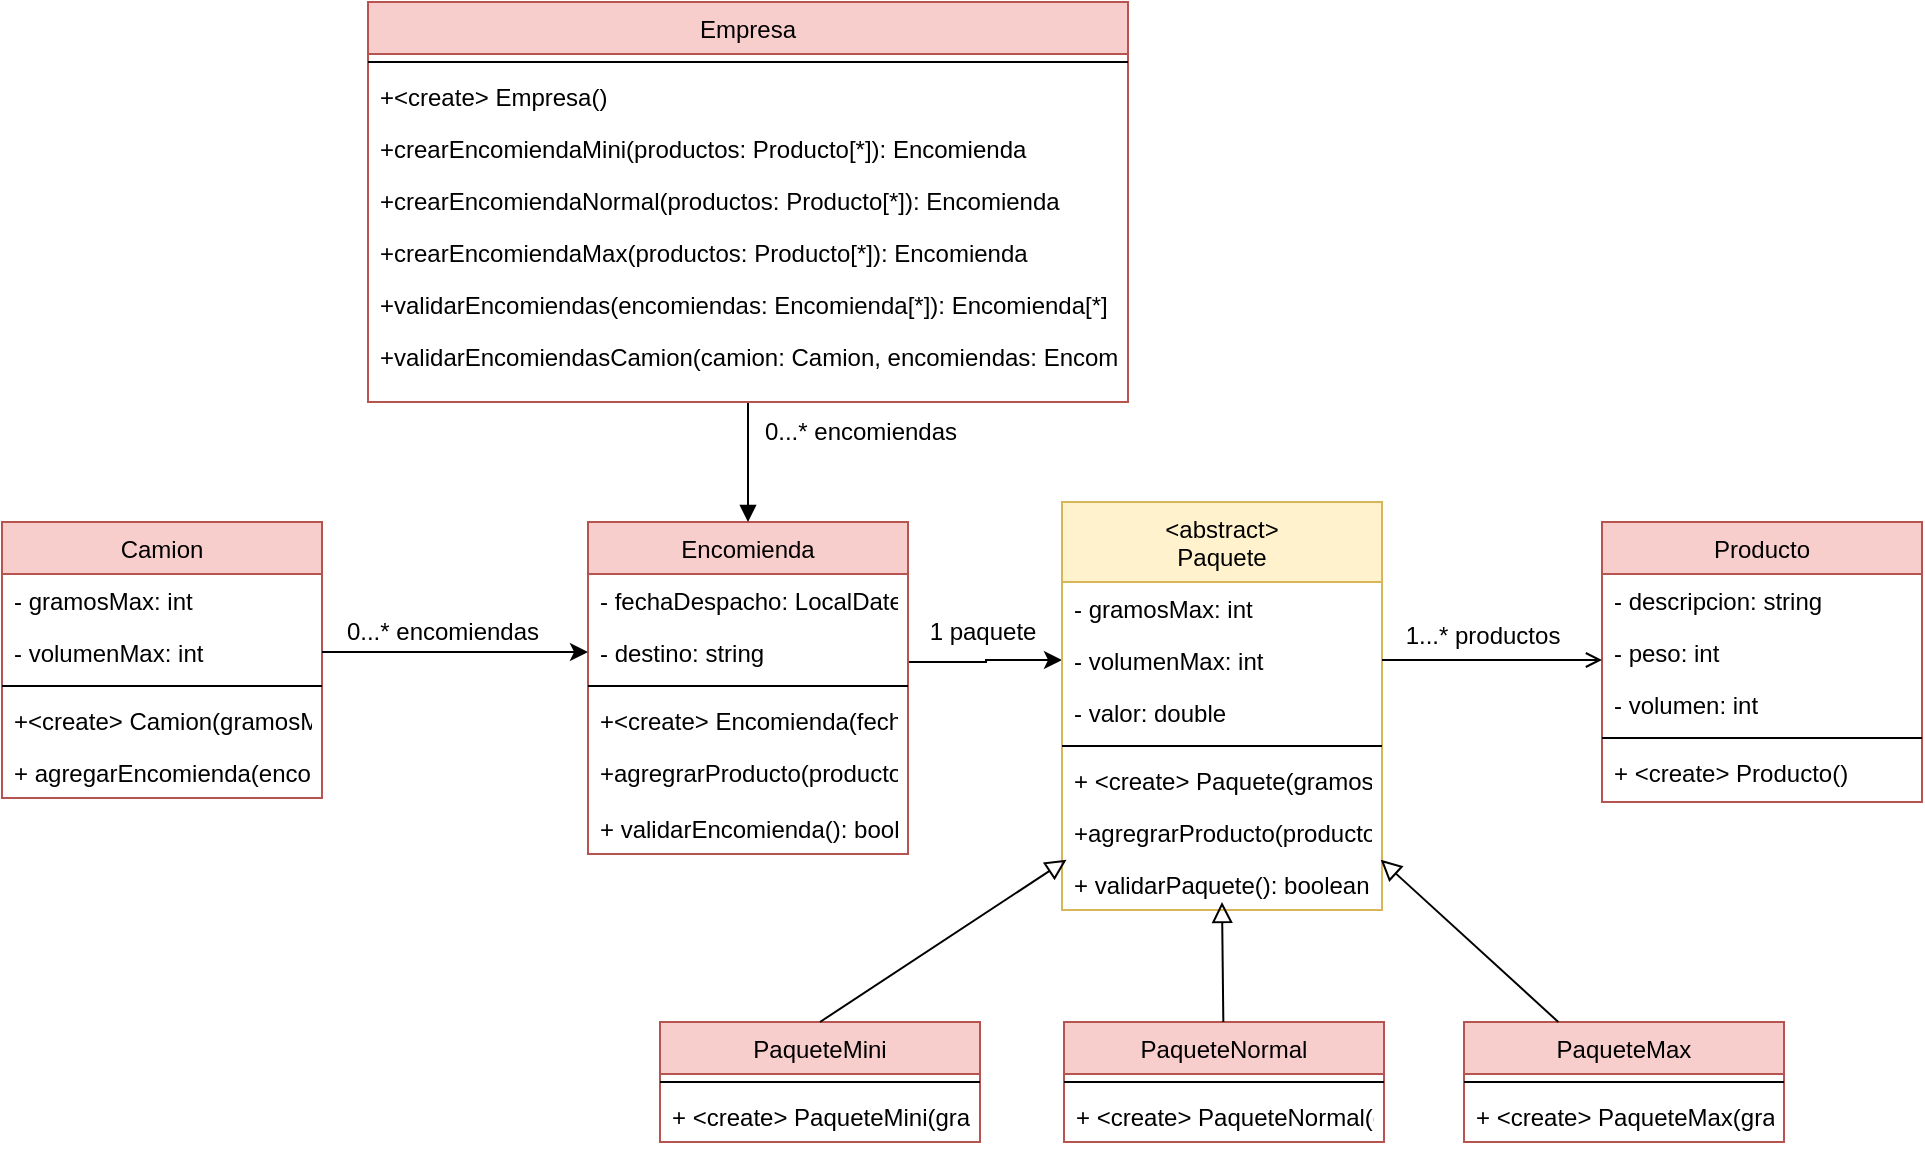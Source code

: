 <mxfile version="24.6.5" type="device">
  <diagram name="Página-1" id="n6-sVwAWyf8gHnhXfX__">
    <mxGraphModel dx="2220" dy="-315" grid="1" gridSize="10" guides="1" tooltips="1" connect="1" arrows="1" fold="1" page="1" pageScale="1" pageWidth="827" pageHeight="1169" math="0" shadow="0">
      <root>
        <mxCell id="0" />
        <mxCell id="1" parent="0" />
        <mxCell id="rtKth9LY5wfFraGsRjfr-29" style="edgeStyle=orthogonalEdgeStyle;rounded=0;orthogonalLoop=1;jettySize=auto;html=1;entryX=0;entryY=0.5;entryDx=0;entryDy=0;" parent="1" source="rtKth9LY5wfFraGsRjfr-30" target="rtKth9LY5wfFraGsRjfr-39" edge="1">
          <mxGeometry relative="1" as="geometry">
            <Array as="points">
              <mxPoint x="402" y="1640" />
              <mxPoint x="402" y="1639" />
            </Array>
          </mxGeometry>
        </mxCell>
        <mxCell id="rtKth9LY5wfFraGsRjfr-30" value="Encomienda" style="swimlane;fontStyle=0;align=center;verticalAlign=top;childLayout=stackLayout;horizontal=1;startSize=26;horizontalStack=0;resizeParent=1;resizeLast=0;collapsible=1;marginBottom=0;rounded=0;shadow=0;strokeWidth=1;fillColor=#f8cecc;strokeColor=#b85450;" parent="1" vertex="1">
          <mxGeometry x="203" y="1570" width="160" height="166" as="geometry">
            <mxRectangle x="230" y="140" width="160" height="26" as="alternateBounds" />
          </mxGeometry>
        </mxCell>
        <mxCell id="rtKth9LY5wfFraGsRjfr-31" value="- fechaDespacho: LocalDate" style="text;align=left;verticalAlign=top;spacingLeft=4;spacingRight=4;overflow=hidden;rotatable=0;points=[[0,0.5],[1,0.5]];portConstraint=eastwest;" parent="rtKth9LY5wfFraGsRjfr-30" vertex="1">
          <mxGeometry y="26" width="160" height="26" as="geometry" />
        </mxCell>
        <mxCell id="rtKth9LY5wfFraGsRjfr-32" value="- destino: string" style="text;align=left;verticalAlign=top;spacingLeft=4;spacingRight=4;overflow=hidden;rotatable=0;points=[[0,0.5],[1,0.5]];portConstraint=eastwest;rounded=0;shadow=0;html=0;" parent="rtKth9LY5wfFraGsRjfr-30" vertex="1">
          <mxGeometry y="52" width="160" height="26" as="geometry" />
        </mxCell>
        <mxCell id="rtKth9LY5wfFraGsRjfr-34" value="" style="line;html=1;strokeWidth=1;align=left;verticalAlign=middle;spacingTop=-1;spacingLeft=3;spacingRight=3;rotatable=0;labelPosition=right;points=[];portConstraint=eastwest;" parent="rtKth9LY5wfFraGsRjfr-30" vertex="1">
          <mxGeometry y="78" width="160" height="8" as="geometry" />
        </mxCell>
        <mxCell id="rtKth9LY5wfFraGsRjfr-35" value="+&lt;create&gt; Encomienda(fechaDespacho: LocalDate, destino: String, productos: Producto[*])" style="text;align=left;verticalAlign=top;spacingLeft=4;spacingRight=4;overflow=hidden;rotatable=0;points=[[0,0.5],[1,0.5]];portConstraint=eastwest;" parent="rtKth9LY5wfFraGsRjfr-30" vertex="1">
          <mxGeometry y="86" width="160" height="26" as="geometry" />
        </mxCell>
        <mxCell id="5TLdaSGY868HIJ9pFggf-6" value="+agregrarProducto(producto: Producto)" style="text;align=left;verticalAlign=top;spacingLeft=4;spacingRight=4;overflow=hidden;rotatable=0;points=[[0,0.5],[1,0.5]];portConstraint=eastwest;" vertex="1" parent="rtKth9LY5wfFraGsRjfr-30">
          <mxGeometry y="112" width="160" height="28" as="geometry" />
        </mxCell>
        <mxCell id="5TLdaSGY868HIJ9pFggf-5" value="+ validarEncomienda(): boolean" style="text;align=left;verticalAlign=top;spacingLeft=4;spacingRight=4;overflow=hidden;rotatable=0;points=[[0,0.5],[1,0.5]];portConstraint=eastwest;" vertex="1" parent="rtKth9LY5wfFraGsRjfr-30">
          <mxGeometry y="140" width="160" height="26" as="geometry" />
        </mxCell>
        <mxCell id="rtKth9LY5wfFraGsRjfr-36" style="edgeStyle=orthogonalEdgeStyle;rounded=0;orthogonalLoop=1;jettySize=auto;html=1;entryX=0.5;entryY=1;entryDx=0;entryDy=0;endArrow=none;endFill=0;startArrow=block;startFill=1;exitX=0.5;exitY=0;exitDx=0;exitDy=0;" parent="1" source="rtKth9LY5wfFraGsRjfr-30" target="rtKth9LY5wfFraGsRjfr-70" edge="1">
          <mxGeometry relative="1" as="geometry">
            <mxPoint x="443" y="1500" as="sourcePoint" />
          </mxGeometry>
        </mxCell>
        <mxCell id="rtKth9LY5wfFraGsRjfr-37" value="&lt;abstract&gt;&#xa;Paquete" style="swimlane;fontStyle=0;align=center;verticalAlign=top;childLayout=stackLayout;horizontal=1;startSize=40;horizontalStack=0;resizeParent=1;resizeLast=0;collapsible=1;marginBottom=0;rounded=0;shadow=0;strokeWidth=1;fillColor=#fff2cc;strokeColor=#d6b656;" parent="1" vertex="1">
          <mxGeometry x="440" y="1560" width="160" height="204" as="geometry">
            <mxRectangle x="120" y="360" width="160" height="40" as="alternateBounds" />
          </mxGeometry>
        </mxCell>
        <mxCell id="rtKth9LY5wfFraGsRjfr-38" value="- gramosMax: int" style="text;align=left;verticalAlign=top;spacingLeft=4;spacingRight=4;overflow=hidden;rotatable=0;points=[[0,0.5],[1,0.5]];portConstraint=eastwest;" parent="rtKth9LY5wfFraGsRjfr-37" vertex="1">
          <mxGeometry y="40" width="160" height="26" as="geometry" />
        </mxCell>
        <mxCell id="rtKth9LY5wfFraGsRjfr-39" value="- volumenMax: int" style="text;align=left;verticalAlign=top;spacingLeft=4;spacingRight=4;overflow=hidden;rotatable=0;points=[[0,0.5],[1,0.5]];portConstraint=eastwest;rounded=0;shadow=0;html=0;" parent="rtKth9LY5wfFraGsRjfr-37" vertex="1">
          <mxGeometry y="66" width="160" height="26" as="geometry" />
        </mxCell>
        <mxCell id="rtKth9LY5wfFraGsRjfr-40" value="- valor: double" style="text;align=left;verticalAlign=top;spacingLeft=4;spacingRight=4;overflow=hidden;rotatable=0;points=[[0,0.5],[1,0.5]];portConstraint=eastwest;rounded=0;shadow=0;html=0;" parent="rtKth9LY5wfFraGsRjfr-37" vertex="1">
          <mxGeometry y="92" width="160" height="26" as="geometry" />
        </mxCell>
        <mxCell id="rtKth9LY5wfFraGsRjfr-41" value="" style="line;html=1;strokeWidth=1;align=left;verticalAlign=middle;spacingTop=-1;spacingLeft=3;spacingRight=3;rotatable=0;labelPosition=right;points=[];portConstraint=eastwest;" parent="rtKth9LY5wfFraGsRjfr-37" vertex="1">
          <mxGeometry y="118" width="160" height="8" as="geometry" />
        </mxCell>
        <mxCell id="rtKth9LY5wfFraGsRjfr-42" value="+ &lt;create&gt; Paquete(gramosMax: int, volumenMax: int, valor: double, productos: Producto[*])" style="text;align=left;verticalAlign=top;spacingLeft=4;spacingRight=4;overflow=hidden;rotatable=0;points=[[0,0.5],[1,0.5]];portConstraint=eastwest;fontStyle=0" parent="rtKth9LY5wfFraGsRjfr-37" vertex="1">
          <mxGeometry y="126" width="160" height="26" as="geometry" />
        </mxCell>
        <mxCell id="rtKth9LY5wfFraGsRjfr-43" value="+agregrarProducto(producto: Producto)" style="text;align=left;verticalAlign=top;spacingLeft=4;spacingRight=4;overflow=hidden;rotatable=0;points=[[0,0.5],[1,0.5]];portConstraint=eastwest;" parent="rtKth9LY5wfFraGsRjfr-37" vertex="1">
          <mxGeometry y="152" width="160" height="26" as="geometry" />
        </mxCell>
        <mxCell id="5TLdaSGY868HIJ9pFggf-7" value="+ validarPaquete(): boolean" style="text;align=left;verticalAlign=top;spacingLeft=4;spacingRight=4;overflow=hidden;rotatable=0;points=[[0,0.5],[1,0.5]];portConstraint=eastwest;" vertex="1" parent="rtKth9LY5wfFraGsRjfr-37">
          <mxGeometry y="178" width="160" height="26" as="geometry" />
        </mxCell>
        <mxCell id="rtKth9LY5wfFraGsRjfr-44" value="PaqueteMini" style="swimlane;fontStyle=0;align=center;verticalAlign=top;childLayout=stackLayout;horizontal=1;startSize=26;horizontalStack=0;resizeParent=1;resizeLast=0;collapsible=1;marginBottom=0;rounded=0;shadow=0;strokeWidth=1;fillColor=#f8cecc;strokeColor=#b85450;" parent="1" vertex="1">
          <mxGeometry x="239" y="1820" width="160" height="60" as="geometry">
            <mxRectangle x="340" y="380" width="170" height="26" as="alternateBounds" />
          </mxGeometry>
        </mxCell>
        <mxCell id="rtKth9LY5wfFraGsRjfr-45" value="" style="line;html=1;strokeWidth=1;align=left;verticalAlign=middle;spacingTop=-1;spacingLeft=3;spacingRight=3;rotatable=0;labelPosition=right;points=[];portConstraint=eastwest;" parent="rtKth9LY5wfFraGsRjfr-44" vertex="1">
          <mxGeometry y="26" width="160" height="8" as="geometry" />
        </mxCell>
        <mxCell id="5TLdaSGY868HIJ9pFggf-1" value="+ &lt;create&gt; PaqueteMini(gramosMax: int, volumenMax: int, valor: double, productos: Producto[*])" style="text;align=left;verticalAlign=top;spacingLeft=4;spacingRight=4;overflow=hidden;rotatable=0;points=[[0,0.5],[1,0.5]];portConstraint=eastwest;fontStyle=0" vertex="1" parent="rtKth9LY5wfFraGsRjfr-44">
          <mxGeometry y="34" width="160" height="26" as="geometry" />
        </mxCell>
        <mxCell id="rtKth9LY5wfFraGsRjfr-47" value="Producto" style="swimlane;fontStyle=0;align=center;verticalAlign=top;childLayout=stackLayout;horizontal=1;startSize=26;horizontalStack=0;resizeParent=1;resizeLast=0;collapsible=1;marginBottom=0;rounded=0;shadow=0;strokeWidth=1;fillColor=#f8cecc;strokeColor=#b85450;" parent="1" vertex="1">
          <mxGeometry x="710" y="1570" width="160" height="140" as="geometry">
            <mxRectangle x="550" y="140" width="160" height="26" as="alternateBounds" />
          </mxGeometry>
        </mxCell>
        <mxCell id="rtKth9LY5wfFraGsRjfr-48" value="- descripcion: string" style="text;align=left;verticalAlign=top;spacingLeft=4;spacingRight=4;overflow=hidden;rotatable=0;points=[[0,0.5],[1,0.5]];portConstraint=eastwest;" parent="rtKth9LY5wfFraGsRjfr-47" vertex="1">
          <mxGeometry y="26" width="160" height="26" as="geometry" />
        </mxCell>
        <mxCell id="rtKth9LY5wfFraGsRjfr-49" value="- peso: int" style="text;align=left;verticalAlign=top;spacingLeft=4;spacingRight=4;overflow=hidden;rotatable=0;points=[[0,0.5],[1,0.5]];portConstraint=eastwest;rounded=0;shadow=0;html=0;" parent="rtKth9LY5wfFraGsRjfr-47" vertex="1">
          <mxGeometry y="52" width="160" height="26" as="geometry" />
        </mxCell>
        <mxCell id="rtKth9LY5wfFraGsRjfr-50" value="- volumen: int" style="text;align=left;verticalAlign=top;spacingLeft=4;spacingRight=4;overflow=hidden;rotatable=0;points=[[0,0.5],[1,0.5]];portConstraint=eastwest;rounded=0;shadow=0;html=0;" parent="rtKth9LY5wfFraGsRjfr-47" vertex="1">
          <mxGeometry y="78" width="160" height="26" as="geometry" />
        </mxCell>
        <mxCell id="rtKth9LY5wfFraGsRjfr-51" value="" style="line;html=1;strokeWidth=1;align=left;verticalAlign=middle;spacingTop=-1;spacingLeft=3;spacingRight=3;rotatable=0;labelPosition=right;points=[];portConstraint=eastwest;" parent="rtKth9LY5wfFraGsRjfr-47" vertex="1">
          <mxGeometry y="104" width="160" height="8" as="geometry" />
        </mxCell>
        <mxCell id="rtKth9LY5wfFraGsRjfr-52" value="+ &lt;create&gt; Producto()" style="text;align=left;verticalAlign=top;spacingLeft=4;spacingRight=4;overflow=hidden;rotatable=0;points=[[0,0.5],[1,0.5]];portConstraint=eastwest;" parent="rtKth9LY5wfFraGsRjfr-47" vertex="1">
          <mxGeometry y="112" width="160" height="26" as="geometry" />
        </mxCell>
        <mxCell id="rtKth9LY5wfFraGsRjfr-54" value="" style="endArrow=open;shadow=0;strokeWidth=1;rounded=0;curved=0;endFill=1;edgeStyle=elbowEdgeStyle;elbow=vertical;exitX=1;exitY=0.5;exitDx=0;exitDy=0;" parent="1" source="rtKth9LY5wfFraGsRjfr-39" target="rtKth9LY5wfFraGsRjfr-47" edge="1">
          <mxGeometry x="0.5" y="41" relative="1" as="geometry">
            <mxPoint x="713" y="1632" as="sourcePoint" />
            <mxPoint x="873" y="1632" as="targetPoint" />
            <mxPoint x="-40" y="32" as="offset" />
          </mxGeometry>
        </mxCell>
        <mxCell id="rtKth9LY5wfFraGsRjfr-56" value="PaqueteMax" style="swimlane;fontStyle=0;align=center;verticalAlign=top;childLayout=stackLayout;horizontal=1;startSize=26;horizontalStack=0;resizeParent=1;resizeLast=0;collapsible=1;marginBottom=0;rounded=0;shadow=0;strokeWidth=1;fillColor=#f8cecc;strokeColor=#b85450;" parent="1" vertex="1">
          <mxGeometry x="641" y="1820" width="160" height="60" as="geometry">
            <mxRectangle x="340" y="380" width="170" height="26" as="alternateBounds" />
          </mxGeometry>
        </mxCell>
        <mxCell id="rtKth9LY5wfFraGsRjfr-57" value="" style="line;html=1;strokeWidth=1;align=left;verticalAlign=middle;spacingTop=-1;spacingLeft=3;spacingRight=3;rotatable=0;labelPosition=right;points=[];portConstraint=eastwest;" parent="rtKth9LY5wfFraGsRjfr-56" vertex="1">
          <mxGeometry y="26" width="160" height="8" as="geometry" />
        </mxCell>
        <mxCell id="5TLdaSGY868HIJ9pFggf-3" value="+ &lt;create&gt; PaqueteMax(gramosMax: int, volumenMax: int, valor: double, productos: Producto[*])" style="text;align=left;verticalAlign=top;spacingLeft=4;spacingRight=4;overflow=hidden;rotatable=0;points=[[0,0.5],[1,0.5]];portConstraint=eastwest;fontStyle=0" vertex="1" parent="rtKth9LY5wfFraGsRjfr-56">
          <mxGeometry y="34" width="160" height="26" as="geometry" />
        </mxCell>
        <mxCell id="rtKth9LY5wfFraGsRjfr-60" value="PaqueteNormal" style="swimlane;fontStyle=0;align=center;verticalAlign=top;childLayout=stackLayout;horizontal=1;startSize=26;horizontalStack=0;resizeParent=1;resizeLast=0;collapsible=1;marginBottom=0;rounded=0;shadow=0;strokeWidth=1;fillColor=#f8cecc;strokeColor=#b85450;" parent="1" vertex="1">
          <mxGeometry x="441" y="1820" width="160" height="60" as="geometry">
            <mxRectangle x="340" y="380" width="170" height="26" as="alternateBounds" />
          </mxGeometry>
        </mxCell>
        <mxCell id="rtKth9LY5wfFraGsRjfr-61" value="" style="line;html=1;strokeWidth=1;align=left;verticalAlign=middle;spacingTop=-1;spacingLeft=3;spacingRight=3;rotatable=0;labelPosition=right;points=[];portConstraint=eastwest;" parent="rtKth9LY5wfFraGsRjfr-60" vertex="1">
          <mxGeometry y="26" width="160" height="8" as="geometry" />
        </mxCell>
        <mxCell id="5TLdaSGY868HIJ9pFggf-2" value="+ &lt;create&gt; PaqueteNormal(gramosMax: int, volumenMax: int, valor: double, productos: Producto[*])" style="text;align=left;verticalAlign=top;spacingLeft=4;spacingRight=4;overflow=hidden;rotatable=0;points=[[0,0.5],[1,0.5]];portConstraint=eastwest;fontStyle=0" vertex="1" parent="rtKth9LY5wfFraGsRjfr-60">
          <mxGeometry y="34" width="160" height="26" as="geometry" />
        </mxCell>
        <mxCell id="rtKth9LY5wfFraGsRjfr-63" value="Camion" style="swimlane;fontStyle=0;align=center;verticalAlign=top;childLayout=stackLayout;horizontal=1;startSize=26;horizontalStack=0;resizeParent=1;resizeLast=0;collapsible=1;marginBottom=0;rounded=0;shadow=0;strokeWidth=1;fillColor=#f8cecc;strokeColor=#b85450;" parent="1" vertex="1">
          <mxGeometry x="-90" y="1570" width="160" height="138" as="geometry">
            <mxRectangle x="230" y="140" width="160" height="26" as="alternateBounds" />
          </mxGeometry>
        </mxCell>
        <mxCell id="rtKth9LY5wfFraGsRjfr-64" value="- gramosMax: int" style="text;align=left;verticalAlign=top;spacingLeft=4;spacingRight=4;overflow=hidden;rotatable=0;points=[[0,0.5],[1,0.5]];portConstraint=eastwest;" parent="rtKth9LY5wfFraGsRjfr-63" vertex="1">
          <mxGeometry y="26" width="160" height="26" as="geometry" />
        </mxCell>
        <mxCell id="rtKth9LY5wfFraGsRjfr-65" value="- volumenMax: int" style="text;align=left;verticalAlign=top;spacingLeft=4;spacingRight=4;overflow=hidden;rotatable=0;points=[[0,0.5],[1,0.5]];portConstraint=eastwest;rounded=0;shadow=0;html=0;" parent="rtKth9LY5wfFraGsRjfr-63" vertex="1">
          <mxGeometry y="52" width="160" height="26" as="geometry" />
        </mxCell>
        <mxCell id="rtKth9LY5wfFraGsRjfr-67" value="" style="line;html=1;strokeWidth=1;align=left;verticalAlign=middle;spacingTop=-1;spacingLeft=3;spacingRight=3;rotatable=0;labelPosition=right;points=[];portConstraint=eastwest;" parent="rtKth9LY5wfFraGsRjfr-63" vertex="1">
          <mxGeometry y="78" width="160" height="8" as="geometry" />
        </mxCell>
        <mxCell id="rtKth9LY5wfFraGsRjfr-68" value="+&lt;create&gt; Camion(gramosMax: int, volumenMax: int, encomiendas: Encomienda[*])" style="text;align=left;verticalAlign=top;spacingLeft=4;spacingRight=4;overflow=hidden;rotatable=0;points=[[0,0.5],[1,0.5]];portConstraint=eastwest;" parent="rtKth9LY5wfFraGsRjfr-63" vertex="1">
          <mxGeometry y="86" width="160" height="26" as="geometry" />
        </mxCell>
        <mxCell id="5TLdaSGY868HIJ9pFggf-4" value="+ agregarEncomienda(encomienda: Encomienda)" style="text;align=left;verticalAlign=top;spacingLeft=4;spacingRight=4;overflow=hidden;rotatable=0;points=[[0,0.5],[1,0.5]];portConstraint=eastwest;" vertex="1" parent="rtKth9LY5wfFraGsRjfr-63">
          <mxGeometry y="112" width="160" height="26" as="geometry" />
        </mxCell>
        <mxCell id="rtKth9LY5wfFraGsRjfr-69" style="edgeStyle=orthogonalEdgeStyle;rounded=0;orthogonalLoop=1;jettySize=auto;html=1;exitX=1;exitY=0.5;exitDx=0;exitDy=0;entryX=0;entryY=0.5;entryDx=0;entryDy=0;" parent="1" source="rtKth9LY5wfFraGsRjfr-65" target="rtKth9LY5wfFraGsRjfr-32" edge="1">
          <mxGeometry relative="1" as="geometry" />
        </mxCell>
        <mxCell id="rtKth9LY5wfFraGsRjfr-70" value="Empresa" style="swimlane;fontStyle=0;align=center;verticalAlign=top;childLayout=stackLayout;horizontal=1;startSize=26;horizontalStack=0;resizeParent=1;resizeLast=0;collapsible=1;marginBottom=0;rounded=0;shadow=0;strokeWidth=1;fillColor=#f8cecc;strokeColor=#b85450;" parent="1" vertex="1">
          <mxGeometry x="93" y="1310" width="380" height="200" as="geometry">
            <mxRectangle x="230" y="140" width="160" height="26" as="alternateBounds" />
          </mxGeometry>
        </mxCell>
        <mxCell id="rtKth9LY5wfFraGsRjfr-72" value="" style="line;html=1;strokeWidth=1;align=left;verticalAlign=middle;spacingTop=-1;spacingLeft=3;spacingRight=3;rotatable=0;labelPosition=right;points=[];portConstraint=eastwest;" parent="rtKth9LY5wfFraGsRjfr-70" vertex="1">
          <mxGeometry y="26" width="380" height="8" as="geometry" />
        </mxCell>
        <mxCell id="rtKth9LY5wfFraGsRjfr-73" value="+&lt;create&gt; Empresa()" style="text;align=left;verticalAlign=top;spacingLeft=4;spacingRight=4;overflow=hidden;rotatable=0;points=[[0,0.5],[1,0.5]];portConstraint=eastwest;" parent="rtKth9LY5wfFraGsRjfr-70" vertex="1">
          <mxGeometry y="34" width="380" height="26" as="geometry" />
        </mxCell>
        <mxCell id="rtKth9LY5wfFraGsRjfr-74" value="+crearEncomiendaMini(productos: Producto[*]): Encomienda" style="text;align=left;verticalAlign=top;spacingLeft=4;spacingRight=4;overflow=hidden;rotatable=0;points=[[0,0.5],[1,0.5]];portConstraint=eastwest;" parent="rtKth9LY5wfFraGsRjfr-70" vertex="1">
          <mxGeometry y="60" width="380" height="26" as="geometry" />
        </mxCell>
        <mxCell id="rtKth9LY5wfFraGsRjfr-75" value="+crearEncomiendaNormal(productos: Producto[*]): Encomienda" style="text;align=left;verticalAlign=top;spacingLeft=4;spacingRight=4;overflow=hidden;rotatable=0;points=[[0,0.5],[1,0.5]];portConstraint=eastwest;" parent="rtKth9LY5wfFraGsRjfr-70" vertex="1">
          <mxGeometry y="86" width="380" height="26" as="geometry" />
        </mxCell>
        <mxCell id="rtKth9LY5wfFraGsRjfr-76" value="+crearEncomiendaMax(productos: Producto[*]): Encomienda" style="text;align=left;verticalAlign=top;spacingLeft=4;spacingRight=4;overflow=hidden;rotatable=0;points=[[0,0.5],[1,0.5]];portConstraint=eastwest;" parent="rtKth9LY5wfFraGsRjfr-70" vertex="1">
          <mxGeometry y="112" width="380" height="26" as="geometry" />
        </mxCell>
        <mxCell id="rtKth9LY5wfFraGsRjfr-77" value="+validarEncomiendas(encomiendas: Encomienda[*]): Encomienda[*]" style="text;align=left;verticalAlign=top;spacingLeft=4;spacingRight=4;overflow=hidden;rotatable=0;points=[[0,0.5],[1,0.5]];portConstraint=eastwest;" parent="rtKth9LY5wfFraGsRjfr-70" vertex="1">
          <mxGeometry y="138" width="380" height="26" as="geometry" />
        </mxCell>
        <mxCell id="rtKth9LY5wfFraGsRjfr-78" value="+validarEncomiendasCamion(camion: Camion, encomiendas: Encomienda[*]): Encomienda[*]" style="text;align=left;verticalAlign=top;spacingLeft=4;spacingRight=4;overflow=hidden;rotatable=0;points=[[0,0.5],[1,0.5]];portConstraint=eastwest;" parent="rtKth9LY5wfFraGsRjfr-70" vertex="1">
          <mxGeometry y="164" width="380" height="30" as="geometry" />
        </mxCell>
        <mxCell id="rtKth9LY5wfFraGsRjfr-81" value="1 paquete" style="text;html=1;align=center;verticalAlign=middle;resizable=0;points=[];autosize=1;strokeColor=none;fillColor=none;" parent="1" vertex="1">
          <mxGeometry x="360" y="1610" width="80" height="30" as="geometry" />
        </mxCell>
        <mxCell id="rtKth9LY5wfFraGsRjfr-82" value="0...* encomiendas" style="text;html=1;align=center;verticalAlign=middle;resizable=0;points=[];autosize=1;strokeColor=none;fillColor=none;" parent="1" vertex="1">
          <mxGeometry x="279" y="1510" width="120" height="30" as="geometry" />
        </mxCell>
        <mxCell id="rtKth9LY5wfFraGsRjfr-83" value="0...* encomiendas" style="text;html=1;align=center;verticalAlign=middle;resizable=0;points=[];autosize=1;strokeColor=none;fillColor=none;" parent="1" vertex="1">
          <mxGeometry x="70" y="1610" width="120" height="30" as="geometry" />
        </mxCell>
        <mxCell id="2uwaVK6WWcgPKV3dvLT3-1" style="edgeStyle=none;curved=1;rounded=0;orthogonalLoop=1;jettySize=auto;html=1;exitX=0.5;exitY=0;exitDx=0;exitDy=0;entryX=0.014;entryY=1.033;entryDx=0;entryDy=0;entryPerimeter=0;fontSize=12;startSize=8;endSize=8;endArrow=block;endFill=0;" parent="1" source="rtKth9LY5wfFraGsRjfr-44" target="rtKth9LY5wfFraGsRjfr-43" edge="1">
          <mxGeometry relative="1" as="geometry" />
        </mxCell>
        <mxCell id="2uwaVK6WWcgPKV3dvLT3-2" style="edgeStyle=none;curved=1;rounded=0;orthogonalLoop=1;jettySize=auto;html=1;fontSize=12;startSize=8;endSize=8;endArrow=block;endFill=0;" parent="1" source="rtKth9LY5wfFraGsRjfr-60" edge="1">
          <mxGeometry relative="1" as="geometry">
            <mxPoint x="520" y="1760" as="targetPoint" />
          </mxGeometry>
        </mxCell>
        <mxCell id="2uwaVK6WWcgPKV3dvLT3-3" style="edgeStyle=none;curved=1;rounded=0;orthogonalLoop=1;jettySize=auto;html=1;entryX=0.996;entryY=1.033;entryDx=0;entryDy=0;entryPerimeter=0;fontSize=12;startSize=8;endSize=8;endArrow=block;endFill=0;" parent="1" source="rtKth9LY5wfFraGsRjfr-56" target="rtKth9LY5wfFraGsRjfr-43" edge="1">
          <mxGeometry relative="1" as="geometry" />
        </mxCell>
        <mxCell id="2uwaVK6WWcgPKV3dvLT3-4" value="&lt;font style=&quot;font-size: 12px;&quot;&gt;1...* productos&lt;/font&gt;" style="text;html=1;align=center;verticalAlign=middle;resizable=0;points=[];autosize=1;strokeColor=none;fillColor=none;fontSize=16;" parent="1" vertex="1">
          <mxGeometry x="600" y="1610" width="100" height="30" as="geometry" />
        </mxCell>
      </root>
    </mxGraphModel>
  </diagram>
</mxfile>
